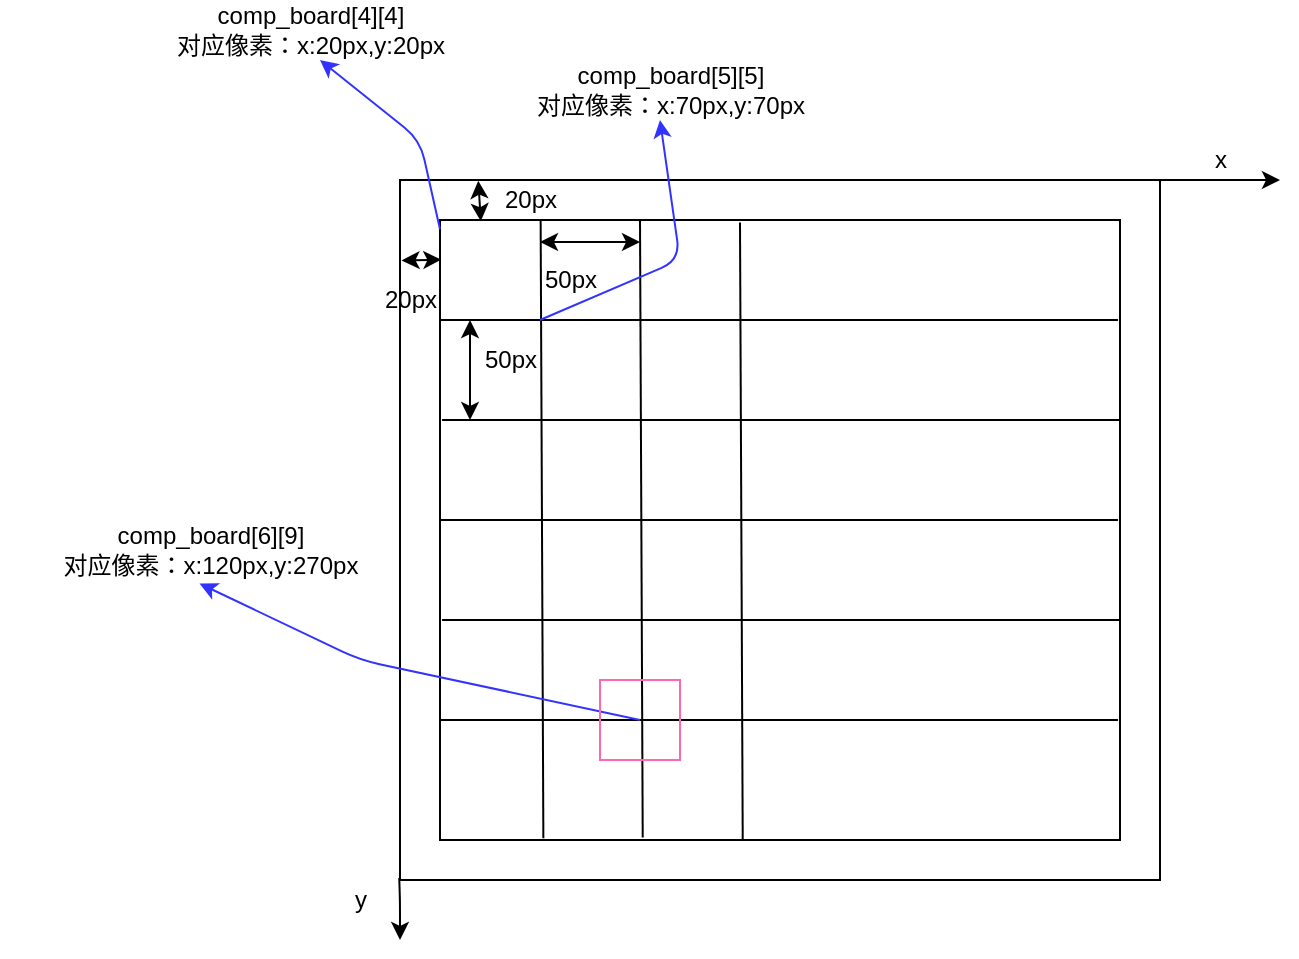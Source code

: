 <mxfile version="13.3.9" type="github"><diagram id="yPdoF6AjdZIZ7GAu0SqR" name="第 1 页"><mxGraphModel dx="1069" dy="572" grid="1" gridSize="10" guides="1" tooltips="1" connect="0" arrows="1" fold="1" page="1" pageScale="1" pageWidth="827" pageHeight="1169" background="none" math="0" shadow="0"><root><mxCell id="0"/><mxCell id="1" parent="0"/><mxCell id="gc6bzcDT_i95iE61KFJm-1" value="" style="rounded=0;whiteSpace=wrap;html=1;fillColor=none;" parent="1" vertex="1"><mxGeometry x="200" y="560" width="380" height="350" as="geometry"/></mxCell><mxCell id="gc6bzcDT_i95iE61KFJm-2" value="" style="rounded=0;whiteSpace=wrap;html=1;fillColor=none;" parent="1" vertex="1"><mxGeometry x="220" y="580" width="340" height="310" as="geometry"/></mxCell><mxCell id="gc6bzcDT_i95iE61KFJm-3" value="" style="endArrow=classic;startArrow=classic;html=1;entryX=0.103;entryY=0.001;entryDx=0;entryDy=0;entryPerimeter=0;exitX=0.06;exitY=0.002;exitDx=0;exitDy=0;exitPerimeter=0;" parent="1" source="gc6bzcDT_i95iE61KFJm-2" target="gc6bzcDT_i95iE61KFJm-1" edge="1"><mxGeometry width="50" height="50" relative="1" as="geometry"><mxPoint x="360" y="780" as="sourcePoint"/><mxPoint x="410" y="730" as="targetPoint"/></mxGeometry></mxCell><mxCell id="gc6bzcDT_i95iE61KFJm-5" value="20px" style="text;html=1;align=center;verticalAlign=middle;resizable=0;points=[];autosize=1;" parent="1" vertex="1"><mxGeometry x="240" y="560" width="50" height="20" as="geometry"/></mxCell><mxCell id="gc6bzcDT_i95iE61KFJm-7" value="" style="endArrow=classic;startArrow=classic;html=1;exitX=0.002;exitY=0.115;exitDx=0;exitDy=0;exitPerimeter=0;entryX=0.002;entryY=0.064;entryDx=0;entryDy=0;entryPerimeter=0;" parent="1" source="gc6bzcDT_i95iE61KFJm-1" target="gc6bzcDT_i95iE61KFJm-2" edge="1"><mxGeometry width="50" height="50" relative="1" as="geometry"><mxPoint x="360" y="780" as="sourcePoint"/><mxPoint x="410" y="730" as="targetPoint"/></mxGeometry></mxCell><mxCell id="gc6bzcDT_i95iE61KFJm-8" value="20px" style="text;html=1;align=center;verticalAlign=middle;resizable=0;points=[];autosize=1;" parent="1" vertex="1"><mxGeometry x="180" y="610" width="50" height="20" as="geometry"/></mxCell><mxCell id="gc6bzcDT_i95iE61KFJm-10" value="" style="endArrow=none;html=1;exitX=0.003;exitY=0.064;exitDx=0;exitDy=0;exitPerimeter=0;entryX=1;entryY=0.064;entryDx=0;entryDy=0;entryPerimeter=0;" parent="1" edge="1"><mxGeometry width="50" height="50" relative="1" as="geometry"><mxPoint x="220.0" y="630.0" as="sourcePoint"/><mxPoint x="558.98" y="630.0" as="targetPoint"/></mxGeometry></mxCell><mxCell id="gc6bzcDT_i95iE61KFJm-15" value="" style="endArrow=none;html=1;exitX=0.003;exitY=0.064;exitDx=0;exitDy=0;exitPerimeter=0;entryX=1;entryY=0.064;entryDx=0;entryDy=0;entryPerimeter=0;" parent="1" edge="1"><mxGeometry width="50" height="50" relative="1" as="geometry"><mxPoint x="221.02" y="680" as="sourcePoint"/><mxPoint x="560" y="680" as="targetPoint"/></mxGeometry></mxCell><mxCell id="gc6bzcDT_i95iE61KFJm-19" value="" style="endArrow=none;html=1;exitX=0.003;exitY=0.064;exitDx=0;exitDy=0;exitPerimeter=0;entryX=1;entryY=0.064;entryDx=0;entryDy=0;entryPerimeter=0;" parent="1" edge="1"><mxGeometry width="50" height="50" relative="1" as="geometry"><mxPoint x="220" y="730.0" as="sourcePoint"/><mxPoint x="558.98" y="730.0" as="targetPoint"/></mxGeometry></mxCell><mxCell id="gc6bzcDT_i95iE61KFJm-20" value="" style="endArrow=none;html=1;exitX=0.003;exitY=0.064;exitDx=0;exitDy=0;exitPerimeter=0;entryX=1;entryY=0.064;entryDx=0;entryDy=0;entryPerimeter=0;" parent="1" edge="1"><mxGeometry width="50" height="50" relative="1" as="geometry"><mxPoint x="221.02" y="780" as="sourcePoint"/><mxPoint x="560" y="780" as="targetPoint"/></mxGeometry></mxCell><mxCell id="gc6bzcDT_i95iE61KFJm-21" value="" style="endArrow=none;html=1;entryX=0.148;entryY=0.001;entryDx=0;entryDy=0;entryPerimeter=0;exitX=0.152;exitY=0.997;exitDx=0;exitDy=0;exitPerimeter=0;" parent="1" source="gc6bzcDT_i95iE61KFJm-2" target="gc6bzcDT_i95iE61KFJm-2" edge="1"><mxGeometry width="50" height="50" relative="1" as="geometry"><mxPoint x="410" y="700" as="sourcePoint"/><mxPoint x="460" y="650" as="targetPoint"/></mxGeometry></mxCell><mxCell id="gc6bzcDT_i95iE61KFJm-22" value="" style="endArrow=none;html=1;entryX=0.148;entryY=0.001;entryDx=0;entryDy=0;entryPerimeter=0;exitX=0.152;exitY=0.997;exitDx=0;exitDy=0;exitPerimeter=0;" parent="1" edge="1"><mxGeometry width="50" height="50" relative="1" as="geometry"><mxPoint x="321.36" y="888.76" as="sourcePoint"/><mxPoint x="320.0" y="580" as="targetPoint"/></mxGeometry></mxCell><mxCell id="gc6bzcDT_i95iE61KFJm-23" value="" style="endArrow=none;html=1;entryX=0.148;entryY=0.001;entryDx=0;entryDy=0;entryPerimeter=0;exitX=0.152;exitY=0.997;exitDx=0;exitDy=0;exitPerimeter=0;" parent="1" edge="1"><mxGeometry width="50" height="50" relative="1" as="geometry"><mxPoint x="371.36" y="890.0" as="sourcePoint"/><mxPoint x="370" y="581.24" as="targetPoint"/></mxGeometry></mxCell><mxCell id="gc6bzcDT_i95iE61KFJm-25" value="" style="endArrow=classic;startArrow=classic;html=1;" parent="1" edge="1"><mxGeometry width="50" height="50" relative="1" as="geometry"><mxPoint x="320" y="591" as="sourcePoint"/><mxPoint x="270" y="591" as="targetPoint"/><Array as="points"/></mxGeometry></mxCell><mxCell id="gc6bzcDT_i95iE61KFJm-26" value="50px" style="text;html=1;align=center;verticalAlign=middle;resizable=0;points=[];autosize=1;" parent="1" vertex="1"><mxGeometry x="260" y="600" width="50" height="20" as="geometry"/></mxCell><mxCell id="gc6bzcDT_i95iE61KFJm-27" value="" style="endArrow=classic;startArrow=classic;html=1;" parent="1" edge="1"><mxGeometry width="50" height="50" relative="1" as="geometry"><mxPoint x="235" y="680" as="sourcePoint"/><mxPoint x="235" y="630" as="targetPoint"/><Array as="points"/></mxGeometry></mxCell><mxCell id="gc6bzcDT_i95iE61KFJm-28" value="50px" style="text;html=1;align=center;verticalAlign=middle;resizable=0;points=[];autosize=1;" parent="1" vertex="1"><mxGeometry x="230" y="640" width="50" height="20" as="geometry"/></mxCell><mxCell id="gc6bzcDT_i95iE61KFJm-29" value="" style="endArrow=classic;html=1;" parent="1" edge="1"><mxGeometry width="50" height="50" relative="1" as="geometry"><mxPoint x="580" y="560" as="sourcePoint"/><mxPoint x="640" y="560" as="targetPoint"/></mxGeometry></mxCell><mxCell id="gc6bzcDT_i95iE61KFJm-30" value="x" style="text;html=1;align=center;verticalAlign=middle;resizable=0;points=[];autosize=1;" parent="1" vertex="1"><mxGeometry x="600" y="540" width="20" height="20" as="geometry"/></mxCell><mxCell id="gc6bzcDT_i95iE61KFJm-31" value="" style="endArrow=classic;html=1;exitX=-0.001;exitY=0.997;exitDx=0;exitDy=0;exitPerimeter=0;" parent="1" source="gc6bzcDT_i95iE61KFJm-1" edge="1"><mxGeometry width="50" height="50" relative="1" as="geometry"><mxPoint x="260" y="810" as="sourcePoint"/><mxPoint x="200" y="940" as="targetPoint"/><Array as="points"><mxPoint x="200" y="920"/></Array></mxGeometry></mxCell><mxCell id="gc6bzcDT_i95iE61KFJm-32" value="y" style="text;html=1;align=center;verticalAlign=middle;resizable=0;points=[];autosize=1;" parent="1" vertex="1"><mxGeometry x="170" y="910" width="20" height="20" as="geometry"/></mxCell><mxCell id="gc6bzcDT_i95iE61KFJm-33" value="" style="endArrow=classic;html=1;fontColor=#2BFFD5;strokeColor=#3333FF;" parent="1" edge="1"><mxGeometry width="50" height="50" relative="1" as="geometry"><mxPoint x="270" y="630" as="sourcePoint"/><mxPoint x="330" y="530" as="targetPoint"/><Array as="points"><mxPoint x="340" y="600"/></Array></mxGeometry></mxCell><mxCell id="gc6bzcDT_i95iE61KFJm-35" value="&lt;font color=&quot;#000000&quot;&gt;comp_board[5][5]&lt;br&gt;对应像素：x:70px,y:70px&lt;/font&gt;" style="text;html=1;align=center;verticalAlign=middle;resizable=0;points=[];autosize=1;fontColor=#2BFFD5;" parent="1" vertex="1"><mxGeometry x="240" y="500" width="190" height="30" as="geometry"/></mxCell><mxCell id="gc6bzcDT_i95iE61KFJm-36" value="&lt;font color=&quot;#000000&quot;&gt;comp_board[6][9]&lt;br&gt;对应像素：x:120px,y:270px&lt;/font&gt;" style="text;html=1;align=center;verticalAlign=middle;resizable=0;points=[];autosize=1;fontColor=#2BFFD5;" parent="1" vertex="1"><mxGeometry y="730" width="210" height="30" as="geometry"/></mxCell><mxCell id="gc6bzcDT_i95iE61KFJm-37" value="" style="endArrow=none;html=1;exitX=0.003;exitY=0.064;exitDx=0;exitDy=0;exitPerimeter=0;entryX=1;entryY=0.064;entryDx=0;entryDy=0;entryPerimeter=0;" parent="1" edge="1"><mxGeometry width="50" height="50" relative="1" as="geometry"><mxPoint x="220.0" y="830" as="sourcePoint"/><mxPoint x="558.98" y="830" as="targetPoint"/></mxGeometry></mxCell><mxCell id="gc6bzcDT_i95iE61KFJm-38" value="" style="endArrow=classic;html=1;strokeColor=#3333FF;fontColor=#2BFFD5;entryX=0.475;entryY=1.059;entryDx=0;entryDy=0;entryPerimeter=0;" parent="1" target="gc6bzcDT_i95iE61KFJm-36" edge="1"><mxGeometry width="50" height="50" relative="1" as="geometry"><mxPoint x="320" y="830" as="sourcePoint"/><mxPoint x="360" y="720" as="targetPoint"/><Array as="points"><mxPoint x="180" y="800"/></Array></mxGeometry></mxCell><mxCell id="gc6bzcDT_i95iE61KFJm-39" value="" style="endArrow=classic;html=1;strokeColor=#3333FF;fontColor=#2BFFD5;exitX=0;exitY=0.015;exitDx=0;exitDy=0;exitPerimeter=0;" parent="1" source="gc6bzcDT_i95iE61KFJm-2" edge="1"><mxGeometry width="50" height="50" relative="1" as="geometry"><mxPoint x="320" y="670" as="sourcePoint"/><mxPoint x="160" y="500" as="targetPoint"/><Array as="points"><mxPoint x="210" y="540"/></Array></mxGeometry></mxCell><mxCell id="gc6bzcDT_i95iE61KFJm-40" value="&lt;span style=&quot;color: rgb(0 , 0 , 0)&quot;&gt;comp_board[4][4]&lt;/span&gt;&lt;br style=&quot;color: rgb(0 , 0 , 0)&quot;&gt;&lt;span style=&quot;color: rgb(0 , 0 , 0)&quot;&gt;对应像素：x:20px,y:20px&lt;/span&gt;" style="text;html=1;align=center;verticalAlign=middle;resizable=0;points=[];autosize=1;fontColor=#2BFFD5;" parent="1" vertex="1"><mxGeometry x="60" y="470" width="190" height="30" as="geometry"/></mxCell><mxCell id="gc6bzcDT_i95iE61KFJm-43" value="" style="whiteSpace=wrap;html=1;aspect=fixed;fillColor=none;fontColor=#2BFFD5;strokeColor=#FF66B3;" parent="1" vertex="1"><mxGeometry x="300" y="810" width="40" height="40" as="geometry"/></mxCell></root></mxGraphModel></diagram></mxfile>